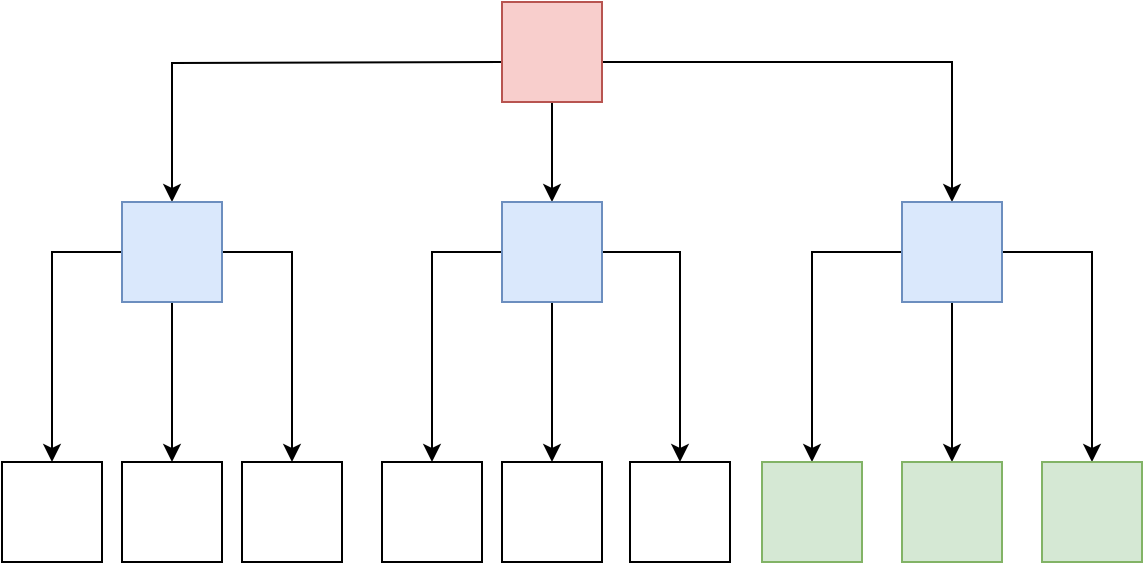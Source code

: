 <mxfile version="21.5.2" type="github">
  <diagram name="Página-1" id="EvkeX1G1GPAdFAJ-fbaF">
    <mxGraphModel dx="1428" dy="745" grid="1" gridSize="10" guides="1" tooltips="1" connect="1" arrows="1" fold="1" page="1" pageScale="1" pageWidth="827" pageHeight="1169" math="0" shadow="0">
      <root>
        <mxCell id="0" />
        <mxCell id="1" parent="0" />
        <mxCell id="g6scmtSAy3s_X9ug3b2V-23" style="edgeStyle=orthogonalEdgeStyle;rounded=0;orthogonalLoop=1;jettySize=auto;html=1;exitX=1;exitY=0.5;exitDx=0;exitDy=0;" edge="1" parent="1" source="g6scmtSAy3s_X9ug3b2V-8" target="g6scmtSAy3s_X9ug3b2V-11">
          <mxGeometry relative="1" as="geometry">
            <Array as="points">
              <mxPoint x="400" y="60" />
              <mxPoint x="575" y="60" />
            </Array>
          </mxGeometry>
        </mxCell>
        <mxCell id="g6scmtSAy3s_X9ug3b2V-24" style="edgeStyle=orthogonalEdgeStyle;rounded=0;orthogonalLoop=1;jettySize=auto;html=1;exitX=0.5;exitY=1;exitDx=0;exitDy=0;" edge="1" parent="1" source="g6scmtSAy3s_X9ug3b2V-8" target="g6scmtSAy3s_X9ug3b2V-10">
          <mxGeometry relative="1" as="geometry" />
        </mxCell>
        <mxCell id="g6scmtSAy3s_X9ug3b2V-25" style="edgeStyle=orthogonalEdgeStyle;rounded=0;orthogonalLoop=1;jettySize=auto;html=1;exitX=0;exitY=0.75;exitDx=0;exitDy=0;" edge="1" parent="1" target="g6scmtSAy3s_X9ug3b2V-9">
          <mxGeometry relative="1" as="geometry">
            <mxPoint x="350" y="60" as="sourcePoint" />
            <mxPoint x="115" y="122.5" as="targetPoint" />
          </mxGeometry>
        </mxCell>
        <mxCell id="g6scmtSAy3s_X9ug3b2V-8" value="" style="whiteSpace=wrap;html=1;aspect=fixed;fillColor=#f8cecc;strokeColor=#b85450;" vertex="1" parent="1">
          <mxGeometry x="350" y="30" width="50" height="50" as="geometry" />
        </mxCell>
        <mxCell id="g6scmtSAy3s_X9ug3b2V-26" style="edgeStyle=orthogonalEdgeStyle;rounded=0;orthogonalLoop=1;jettySize=auto;html=1;" edge="1" parent="1" source="g6scmtSAy3s_X9ug3b2V-9" target="g6scmtSAy3s_X9ug3b2V-13">
          <mxGeometry relative="1" as="geometry" />
        </mxCell>
        <mxCell id="g6scmtSAy3s_X9ug3b2V-27" style="edgeStyle=orthogonalEdgeStyle;rounded=0;orthogonalLoop=1;jettySize=auto;html=1;entryX=0.5;entryY=0;entryDx=0;entryDy=0;" edge="1" parent="1" source="g6scmtSAy3s_X9ug3b2V-9" target="g6scmtSAy3s_X9ug3b2V-14">
          <mxGeometry relative="1" as="geometry" />
        </mxCell>
        <mxCell id="g6scmtSAy3s_X9ug3b2V-28" style="edgeStyle=orthogonalEdgeStyle;rounded=0;orthogonalLoop=1;jettySize=auto;html=1;" edge="1" parent="1" source="g6scmtSAy3s_X9ug3b2V-9" target="g6scmtSAy3s_X9ug3b2V-12">
          <mxGeometry relative="1" as="geometry" />
        </mxCell>
        <mxCell id="g6scmtSAy3s_X9ug3b2V-9" value="" style="whiteSpace=wrap;html=1;aspect=fixed;fillColor=#dae8fc;strokeColor=#6c8ebf;" vertex="1" parent="1">
          <mxGeometry x="160" y="130" width="50" height="50" as="geometry" />
        </mxCell>
        <mxCell id="g6scmtSAy3s_X9ug3b2V-32" style="edgeStyle=orthogonalEdgeStyle;rounded=0;orthogonalLoop=1;jettySize=auto;html=1;" edge="1" parent="1" source="g6scmtSAy3s_X9ug3b2V-10" target="g6scmtSAy3s_X9ug3b2V-16">
          <mxGeometry relative="1" as="geometry" />
        </mxCell>
        <mxCell id="g6scmtSAy3s_X9ug3b2V-33" style="edgeStyle=orthogonalEdgeStyle;rounded=0;orthogonalLoop=1;jettySize=auto;html=1;" edge="1" parent="1" source="g6scmtSAy3s_X9ug3b2V-10" target="g6scmtSAy3s_X9ug3b2V-15">
          <mxGeometry relative="1" as="geometry" />
        </mxCell>
        <mxCell id="g6scmtSAy3s_X9ug3b2V-34" style="edgeStyle=orthogonalEdgeStyle;rounded=0;orthogonalLoop=1;jettySize=auto;html=1;" edge="1" parent="1" source="g6scmtSAy3s_X9ug3b2V-10" target="g6scmtSAy3s_X9ug3b2V-17">
          <mxGeometry relative="1" as="geometry" />
        </mxCell>
        <mxCell id="g6scmtSAy3s_X9ug3b2V-10" value="" style="whiteSpace=wrap;html=1;aspect=fixed;fillColor=#dae8fc;strokeColor=#6c8ebf;" vertex="1" parent="1">
          <mxGeometry x="350" y="130" width="50" height="50" as="geometry" />
        </mxCell>
        <mxCell id="g6scmtSAy3s_X9ug3b2V-29" style="edgeStyle=orthogonalEdgeStyle;rounded=0;orthogonalLoop=1;jettySize=auto;html=1;" edge="1" parent="1" source="g6scmtSAy3s_X9ug3b2V-11" target="g6scmtSAy3s_X9ug3b2V-20">
          <mxGeometry relative="1" as="geometry" />
        </mxCell>
        <mxCell id="g6scmtSAy3s_X9ug3b2V-30" style="edgeStyle=orthogonalEdgeStyle;rounded=0;orthogonalLoop=1;jettySize=auto;html=1;" edge="1" parent="1" source="g6scmtSAy3s_X9ug3b2V-11" target="g6scmtSAy3s_X9ug3b2V-19">
          <mxGeometry relative="1" as="geometry" />
        </mxCell>
        <mxCell id="g6scmtSAy3s_X9ug3b2V-31" style="edgeStyle=orthogonalEdgeStyle;rounded=0;orthogonalLoop=1;jettySize=auto;html=1;" edge="1" parent="1" source="g6scmtSAy3s_X9ug3b2V-11" target="g6scmtSAy3s_X9ug3b2V-18">
          <mxGeometry relative="1" as="geometry" />
        </mxCell>
        <mxCell id="g6scmtSAy3s_X9ug3b2V-11" value="" style="whiteSpace=wrap;html=1;aspect=fixed;fillColor=#dae8fc;strokeColor=#6c8ebf;" vertex="1" parent="1">
          <mxGeometry x="550" y="130" width="50" height="50" as="geometry" />
        </mxCell>
        <mxCell id="g6scmtSAy3s_X9ug3b2V-12" value="" style="whiteSpace=wrap;html=1;aspect=fixed;" vertex="1" parent="1">
          <mxGeometry x="100" y="260" width="50" height="50" as="geometry" />
        </mxCell>
        <mxCell id="g6scmtSAy3s_X9ug3b2V-13" value="" style="whiteSpace=wrap;html=1;aspect=fixed;" vertex="1" parent="1">
          <mxGeometry x="160" y="260" width="50" height="50" as="geometry" />
        </mxCell>
        <mxCell id="g6scmtSAy3s_X9ug3b2V-14" value="" style="whiteSpace=wrap;html=1;aspect=fixed;" vertex="1" parent="1">
          <mxGeometry x="220" y="260" width="50" height="50" as="geometry" />
        </mxCell>
        <mxCell id="g6scmtSAy3s_X9ug3b2V-15" value="" style="whiteSpace=wrap;html=1;aspect=fixed;" vertex="1" parent="1">
          <mxGeometry x="290" y="260" width="50" height="50" as="geometry" />
        </mxCell>
        <mxCell id="g6scmtSAy3s_X9ug3b2V-16" value="" style="whiteSpace=wrap;html=1;aspect=fixed;" vertex="1" parent="1">
          <mxGeometry x="350" y="260" width="50" height="50" as="geometry" />
        </mxCell>
        <mxCell id="g6scmtSAy3s_X9ug3b2V-17" value="" style="whiteSpace=wrap;html=1;aspect=fixed;" vertex="1" parent="1">
          <mxGeometry x="414" y="260" width="50" height="50" as="geometry" />
        </mxCell>
        <mxCell id="g6scmtSAy3s_X9ug3b2V-18" value="" style="whiteSpace=wrap;html=1;aspect=fixed;fillColor=#d5e8d4;strokeColor=#82b366;" vertex="1" parent="1">
          <mxGeometry x="480" y="260" width="50" height="50" as="geometry" />
        </mxCell>
        <mxCell id="g6scmtSAy3s_X9ug3b2V-19" value="" style="whiteSpace=wrap;html=1;aspect=fixed;fillColor=#d5e8d4;strokeColor=#82b366;" vertex="1" parent="1">
          <mxGeometry x="550" y="260" width="50" height="50" as="geometry" />
        </mxCell>
        <mxCell id="g6scmtSAy3s_X9ug3b2V-20" value="" style="whiteSpace=wrap;html=1;aspect=fixed;fillColor=#d5e8d4;strokeColor=#82b366;" vertex="1" parent="1">
          <mxGeometry x="620" y="260" width="50" height="50" as="geometry" />
        </mxCell>
      </root>
    </mxGraphModel>
  </diagram>
</mxfile>

